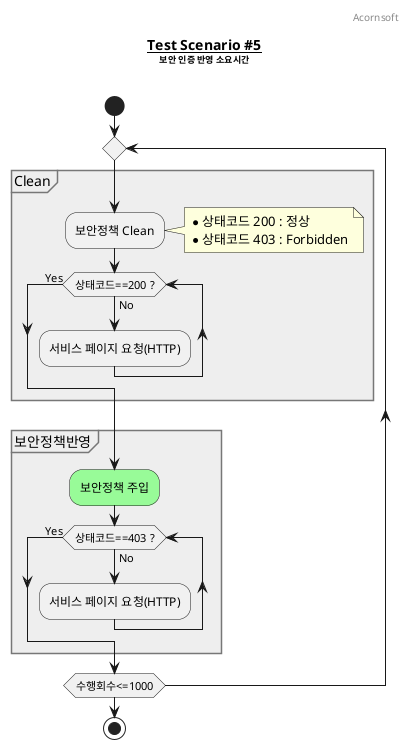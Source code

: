 @@startuml

header Acornsoft
skinparam partition{
	BackgroundColor #eeeeee
	BorderColor #777777
}

title
	<u>Test Scenario #5</u>
	<font size="9">보안 인증 반영 소요시간</font>

end title


start

	repeat
		partition Clean {
			:보안정책 Clean;
				note right
					* 상태코드 200 : 정상
					* 상태코드 403 : Forbidden
				end note

			while (상태코드==200 ?) is (No)
				:서비스 페이지 요청(HTTP);
			endwhile (Yes)
		}

		partition 보안정책반영 {

			#palegreen:보안정책 주입;
			while (상태코드==403 ?) is (No)
				:서비스 페이지 요청(HTTP);
			endwhile (Yes)

		}

	repeatwhile (수행회수<=1000)

stop


@@enduml